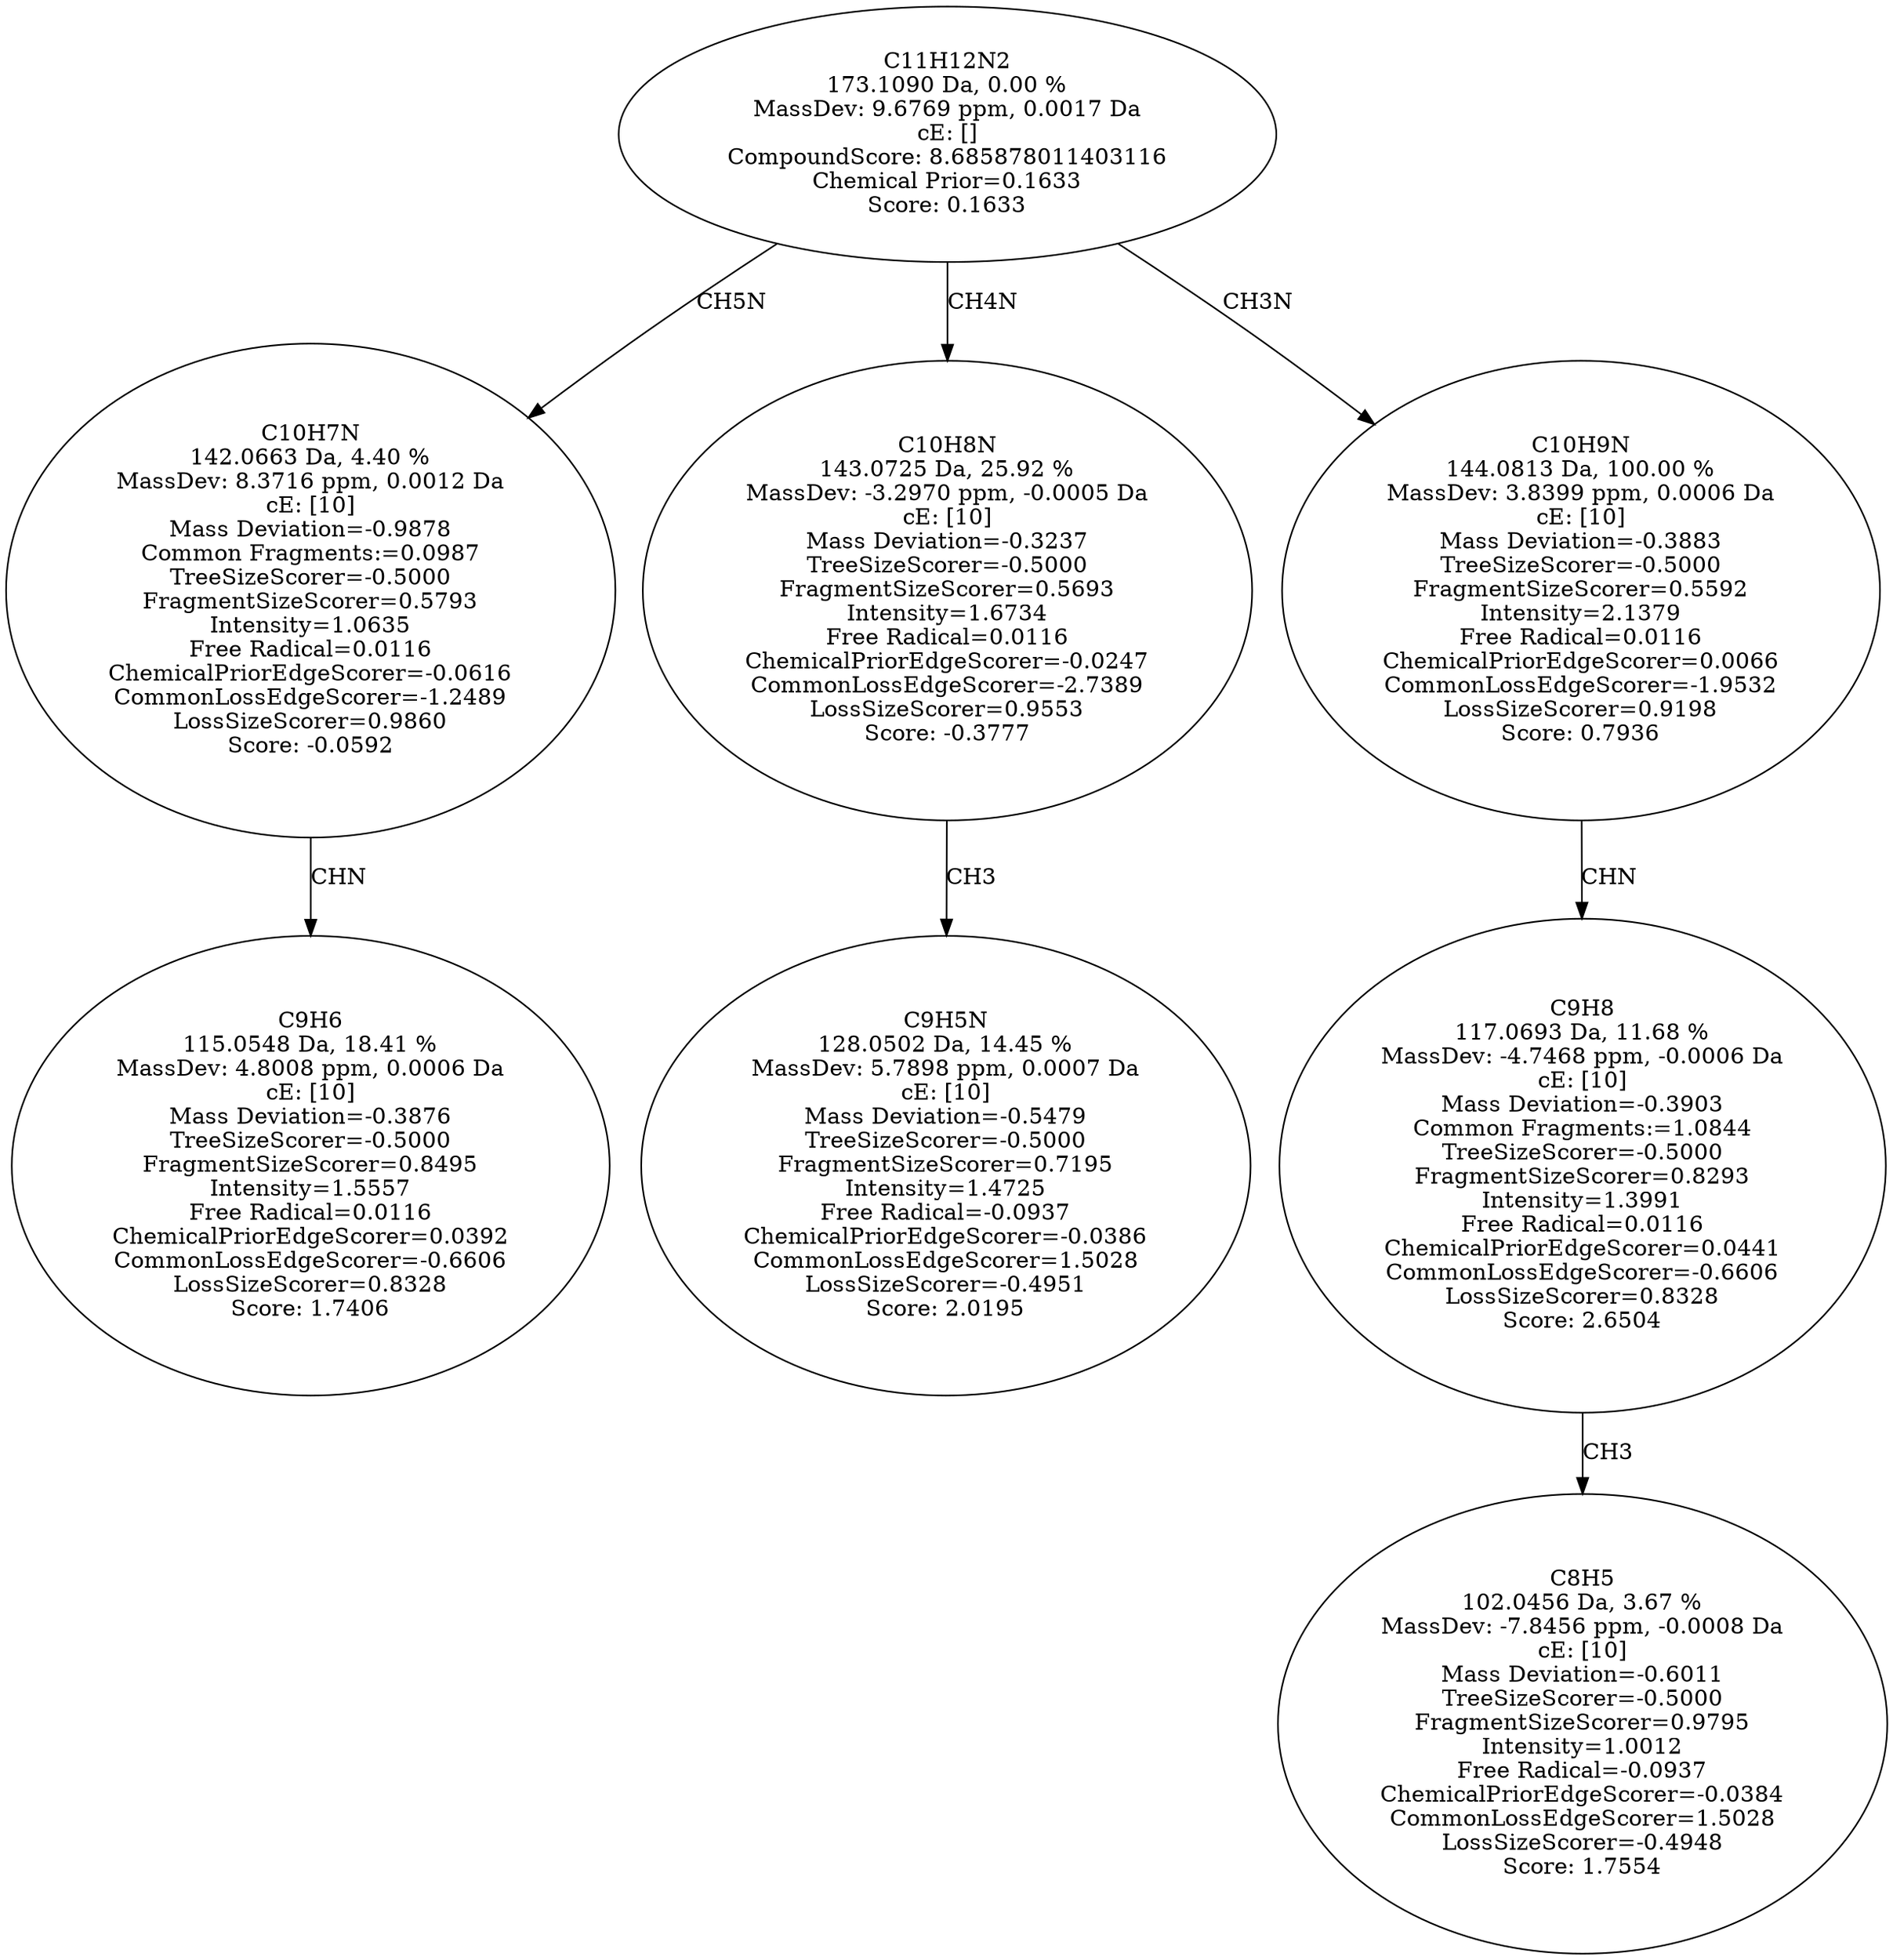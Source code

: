 strict digraph {
v1 [label="C9H6\n115.0548 Da, 18.41 %\nMassDev: 4.8008 ppm, 0.0006 Da\ncE: [10]\nMass Deviation=-0.3876\nTreeSizeScorer=-0.5000\nFragmentSizeScorer=0.8495\nIntensity=1.5557\nFree Radical=0.0116\nChemicalPriorEdgeScorer=0.0392\nCommonLossEdgeScorer=-0.6606\nLossSizeScorer=0.8328\nScore: 1.7406"];
v2 [label="C10H7N\n142.0663 Da, 4.40 %\nMassDev: 8.3716 ppm, 0.0012 Da\ncE: [10]\nMass Deviation=-0.9878\nCommon Fragments:=0.0987\nTreeSizeScorer=-0.5000\nFragmentSizeScorer=0.5793\nIntensity=1.0635\nFree Radical=0.0116\nChemicalPriorEdgeScorer=-0.0616\nCommonLossEdgeScorer=-1.2489\nLossSizeScorer=0.9860\nScore: -0.0592"];
v3 [label="C9H5N\n128.0502 Da, 14.45 %\nMassDev: 5.7898 ppm, 0.0007 Da\ncE: [10]\nMass Deviation=-0.5479\nTreeSizeScorer=-0.5000\nFragmentSizeScorer=0.7195\nIntensity=1.4725\nFree Radical=-0.0937\nChemicalPriorEdgeScorer=-0.0386\nCommonLossEdgeScorer=1.5028\nLossSizeScorer=-0.4951\nScore: 2.0195"];
v4 [label="C10H8N\n143.0725 Da, 25.92 %\nMassDev: -3.2970 ppm, -0.0005 Da\ncE: [10]\nMass Deviation=-0.3237\nTreeSizeScorer=-0.5000\nFragmentSizeScorer=0.5693\nIntensity=1.6734\nFree Radical=0.0116\nChemicalPriorEdgeScorer=-0.0247\nCommonLossEdgeScorer=-2.7389\nLossSizeScorer=0.9553\nScore: -0.3777"];
v5 [label="C8H5\n102.0456 Da, 3.67 %\nMassDev: -7.8456 ppm, -0.0008 Da\ncE: [10]\nMass Deviation=-0.6011\nTreeSizeScorer=-0.5000\nFragmentSizeScorer=0.9795\nIntensity=1.0012\nFree Radical=-0.0937\nChemicalPriorEdgeScorer=-0.0384\nCommonLossEdgeScorer=1.5028\nLossSizeScorer=-0.4948\nScore: 1.7554"];
v6 [label="C9H8\n117.0693 Da, 11.68 %\nMassDev: -4.7468 ppm, -0.0006 Da\ncE: [10]\nMass Deviation=-0.3903\nCommon Fragments:=1.0844\nTreeSizeScorer=-0.5000\nFragmentSizeScorer=0.8293\nIntensity=1.3991\nFree Radical=0.0116\nChemicalPriorEdgeScorer=0.0441\nCommonLossEdgeScorer=-0.6606\nLossSizeScorer=0.8328\nScore: 2.6504"];
v7 [label="C10H9N\n144.0813 Da, 100.00 %\nMassDev: 3.8399 ppm, 0.0006 Da\ncE: [10]\nMass Deviation=-0.3883\nTreeSizeScorer=-0.5000\nFragmentSizeScorer=0.5592\nIntensity=2.1379\nFree Radical=0.0116\nChemicalPriorEdgeScorer=0.0066\nCommonLossEdgeScorer=-1.9532\nLossSizeScorer=0.9198\nScore: 0.7936"];
v8 [label="C11H12N2\n173.1090 Da, 0.00 %\nMassDev: 9.6769 ppm, 0.0017 Da\ncE: []\nCompoundScore: 8.685878011403116\nChemical Prior=0.1633\nScore: 0.1633"];
v2 -> v1 [label="CHN"];
v8 -> v2 [label="CH5N"];
v4 -> v3 [label="CH3"];
v8 -> v4 [label="CH4N"];
v6 -> v5 [label="CH3"];
v7 -> v6 [label="CHN"];
v8 -> v7 [label="CH3N"];
}